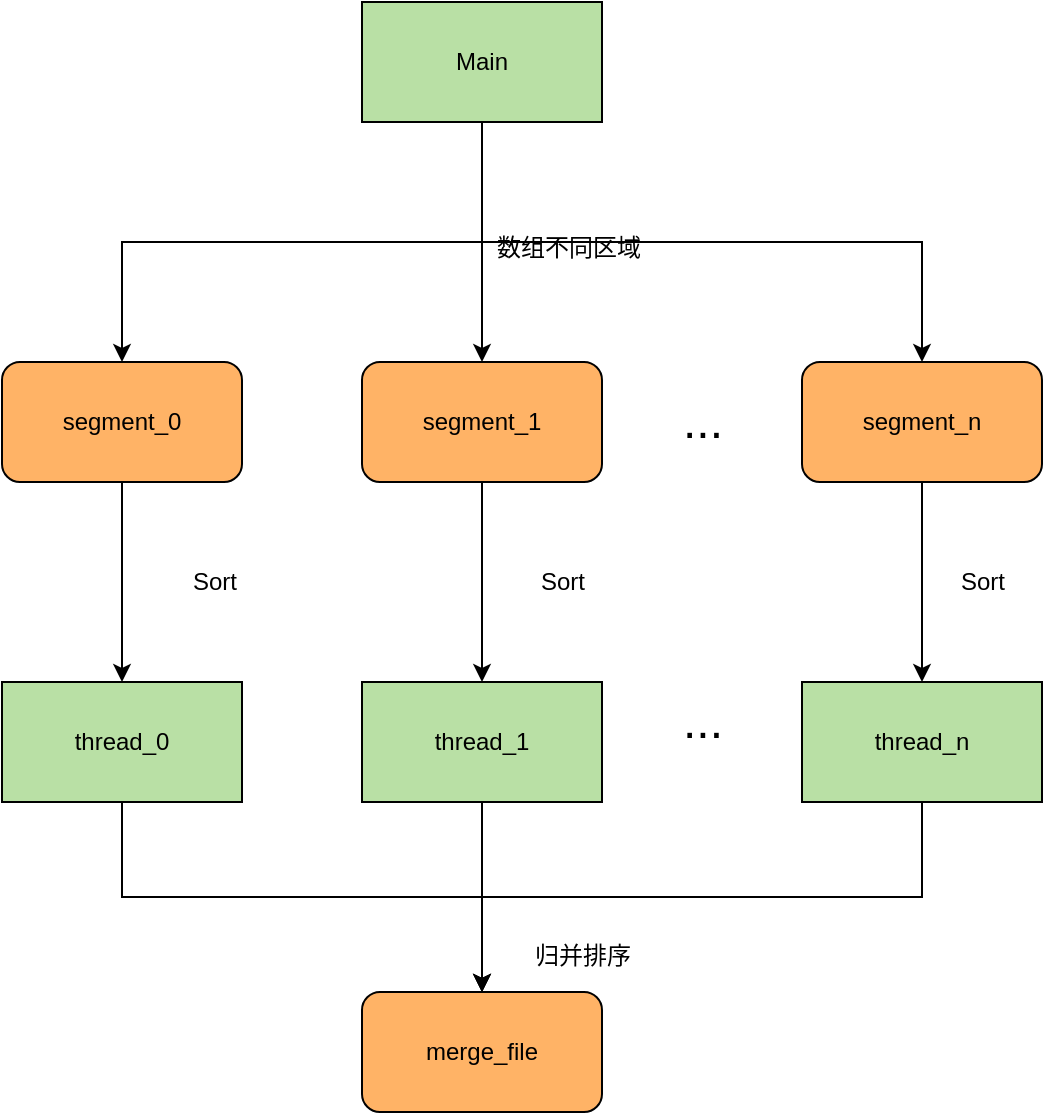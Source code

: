 <mxfile version="13.3.5" type="device"><diagram id="S09Mht79Ar-aCTNPVHA8" name="Page-1"><mxGraphModel dx="1106" dy="822" grid="1" gridSize="10" guides="1" tooltips="1" connect="1" arrows="1" fold="1" page="1" pageScale="1" pageWidth="827" pageHeight="1169" math="0" shadow="0"><root><mxCell id="0"/><mxCell id="1" parent="0"/><mxCell id="cQO-HhRBsZbqP3hHM3r8-16" style="edgeStyle=orthogonalEdgeStyle;rounded=0;orthogonalLoop=1;jettySize=auto;html=1;exitX=0.5;exitY=1;exitDx=0;exitDy=0;" edge="1" parent="1" source="cQO-HhRBsZbqP3hHM3r8-3" target="cQO-HhRBsZbqP3hHM3r8-7"><mxGeometry relative="1" as="geometry"/></mxCell><mxCell id="cQO-HhRBsZbqP3hHM3r8-3" value="segment_0" style="rounded=1;whiteSpace=wrap;html=1;fillColor=#FFB366;" vertex="1" parent="1"><mxGeometry x="170" y="270" width="120" height="60" as="geometry"/></mxCell><mxCell id="cQO-HhRBsZbqP3hHM3r8-17" style="edgeStyle=orthogonalEdgeStyle;rounded=0;orthogonalLoop=1;jettySize=auto;html=1;exitX=0.5;exitY=1;exitDx=0;exitDy=0;entryX=0.5;entryY=0;entryDx=0;entryDy=0;" edge="1" parent="1" source="cQO-HhRBsZbqP3hHM3r8-4" target="cQO-HhRBsZbqP3hHM3r8-8"><mxGeometry relative="1" as="geometry"/></mxCell><mxCell id="cQO-HhRBsZbqP3hHM3r8-4" value="segment_1" style="rounded=1;whiteSpace=wrap;html=1;fillColor=#FFB366;" vertex="1" parent="1"><mxGeometry x="350" y="270" width="120" height="60" as="geometry"/></mxCell><mxCell id="cQO-HhRBsZbqP3hHM3r8-18" style="edgeStyle=orthogonalEdgeStyle;rounded=0;orthogonalLoop=1;jettySize=auto;html=1;exitX=0.5;exitY=1;exitDx=0;exitDy=0;entryX=0.5;entryY=0;entryDx=0;entryDy=0;" edge="1" parent="1" source="cQO-HhRBsZbqP3hHM3r8-5" target="cQO-HhRBsZbqP3hHM3r8-9"><mxGeometry relative="1" as="geometry"/></mxCell><mxCell id="cQO-HhRBsZbqP3hHM3r8-5" value="segment_n" style="rounded=1;whiteSpace=wrap;html=1;fillColor=#FFB366;" vertex="1" parent="1"><mxGeometry x="570" y="270" width="120" height="60" as="geometry"/></mxCell><mxCell id="cQO-HhRBsZbqP3hHM3r8-6" value="&lt;font style=&quot;font-size: 24px&quot;&gt;...&lt;/font&gt;" style="text;html=1;align=center;verticalAlign=middle;resizable=0;points=[];autosize=1;" vertex="1" parent="1"><mxGeometry x="500" y="290" width="40" height="20" as="geometry"/></mxCell><mxCell id="cQO-HhRBsZbqP3hHM3r8-23" style="edgeStyle=orthogonalEdgeStyle;rounded=0;orthogonalLoop=1;jettySize=auto;html=1;exitX=0.5;exitY=1;exitDx=0;exitDy=0;" edge="1" parent="1" source="cQO-HhRBsZbqP3hHM3r8-7" target="cQO-HhRBsZbqP3hHM3r8-19"><mxGeometry relative="1" as="geometry"/></mxCell><mxCell id="cQO-HhRBsZbqP3hHM3r8-7" value="thread_0" style="rounded=0;whiteSpace=wrap;html=1;fillColor=#B9E0A5;" vertex="1" parent="1"><mxGeometry x="170" y="430" width="120" height="60" as="geometry"/></mxCell><mxCell id="cQO-HhRBsZbqP3hHM3r8-24" style="edgeStyle=orthogonalEdgeStyle;rounded=0;orthogonalLoop=1;jettySize=auto;html=1;exitX=0.5;exitY=1;exitDx=0;exitDy=0;" edge="1" parent="1" source="cQO-HhRBsZbqP3hHM3r8-8" target="cQO-HhRBsZbqP3hHM3r8-19"><mxGeometry relative="1" as="geometry"/></mxCell><mxCell id="cQO-HhRBsZbqP3hHM3r8-8" value="thread_1" style="rounded=0;whiteSpace=wrap;html=1;fillColor=#B9E0A5;" vertex="1" parent="1"><mxGeometry x="350" y="430" width="120" height="60" as="geometry"/></mxCell><mxCell id="cQO-HhRBsZbqP3hHM3r8-25" style="edgeStyle=orthogonalEdgeStyle;rounded=0;orthogonalLoop=1;jettySize=auto;html=1;exitX=0.5;exitY=1;exitDx=0;exitDy=0;entryX=0.5;entryY=0;entryDx=0;entryDy=0;" edge="1" parent="1" source="cQO-HhRBsZbqP3hHM3r8-9" target="cQO-HhRBsZbqP3hHM3r8-19"><mxGeometry relative="1" as="geometry"/></mxCell><mxCell id="cQO-HhRBsZbqP3hHM3r8-9" value="thread_n" style="rounded=0;whiteSpace=wrap;html=1;fillColor=#B9E0A5;" vertex="1" parent="1"><mxGeometry x="570" y="430" width="120" height="60" as="geometry"/></mxCell><mxCell id="cQO-HhRBsZbqP3hHM3r8-19" value="merge_file" style="rounded=1;whiteSpace=wrap;html=1;fillColor=#FFB366;" vertex="1" parent="1"><mxGeometry x="350" y="585" width="120" height="60" as="geometry"/></mxCell><mxCell id="cQO-HhRBsZbqP3hHM3r8-26" value="&lt;font style=&quot;font-size: 24px&quot;&gt;...&lt;/font&gt;" style="text;html=1;align=center;verticalAlign=middle;resizable=0;points=[];autosize=1;" vertex="1" parent="1"><mxGeometry x="500" y="440" width="40" height="20" as="geometry"/></mxCell><mxCell id="cQO-HhRBsZbqP3hHM3r8-27" value="归并排序" style="text;html=1;align=center;verticalAlign=middle;resizable=0;points=[];autosize=1;" vertex="1" parent="1"><mxGeometry x="430" y="557" width="60" height="20" as="geometry"/></mxCell><mxCell id="cQO-HhRBsZbqP3hHM3r8-28" value="Sort" style="text;html=1;align=center;verticalAlign=middle;resizable=0;points=[];autosize=1;" vertex="1" parent="1"><mxGeometry x="256" y="370" width="40" height="20" as="geometry"/></mxCell><mxCell id="cQO-HhRBsZbqP3hHM3r8-29" value="Sort" style="text;html=1;align=center;verticalAlign=middle;resizable=0;points=[];autosize=1;" vertex="1" parent="1"><mxGeometry x="430" y="370" width="40" height="20" as="geometry"/></mxCell><mxCell id="cQO-HhRBsZbqP3hHM3r8-30" value="Sort" style="text;html=1;align=center;verticalAlign=middle;resizable=0;points=[];autosize=1;" vertex="1" parent="1"><mxGeometry x="640" y="370" width="40" height="20" as="geometry"/></mxCell><mxCell id="cQO-HhRBsZbqP3hHM3r8-31" value="数组不同区域" style="text;html=1;align=center;verticalAlign=middle;resizable=0;points=[];autosize=1;" vertex="1" parent="1"><mxGeometry x="408" y="203" width="90" height="20" as="geometry"/></mxCell><mxCell id="cQO-HhRBsZbqP3hHM3r8-36" style="edgeStyle=orthogonalEdgeStyle;rounded=0;orthogonalLoop=1;jettySize=auto;html=1;exitX=0.5;exitY=1;exitDx=0;exitDy=0;" edge="1" parent="1" source="cQO-HhRBsZbqP3hHM3r8-34" target="cQO-HhRBsZbqP3hHM3r8-4"><mxGeometry relative="1" as="geometry"/></mxCell><mxCell id="cQO-HhRBsZbqP3hHM3r8-37" style="edgeStyle=orthogonalEdgeStyle;rounded=0;orthogonalLoop=1;jettySize=auto;html=1;exitX=0.5;exitY=1;exitDx=0;exitDy=0;entryX=0.5;entryY=0;entryDx=0;entryDy=0;" edge="1" parent="1" source="cQO-HhRBsZbqP3hHM3r8-34" target="cQO-HhRBsZbqP3hHM3r8-3"><mxGeometry relative="1" as="geometry"/></mxCell><mxCell id="cQO-HhRBsZbqP3hHM3r8-38" style="edgeStyle=orthogonalEdgeStyle;rounded=0;orthogonalLoop=1;jettySize=auto;html=1;exitX=0.5;exitY=1;exitDx=0;exitDy=0;" edge="1" parent="1" source="cQO-HhRBsZbqP3hHM3r8-34" target="cQO-HhRBsZbqP3hHM3r8-5"><mxGeometry relative="1" as="geometry"/></mxCell><mxCell id="cQO-HhRBsZbqP3hHM3r8-34" value="Main" style="rounded=0;whiteSpace=wrap;html=1;fillColor=#B9E0A5;" vertex="1" parent="1"><mxGeometry x="350" y="90" width="120" height="60" as="geometry"/></mxCell></root></mxGraphModel></diagram></mxfile>